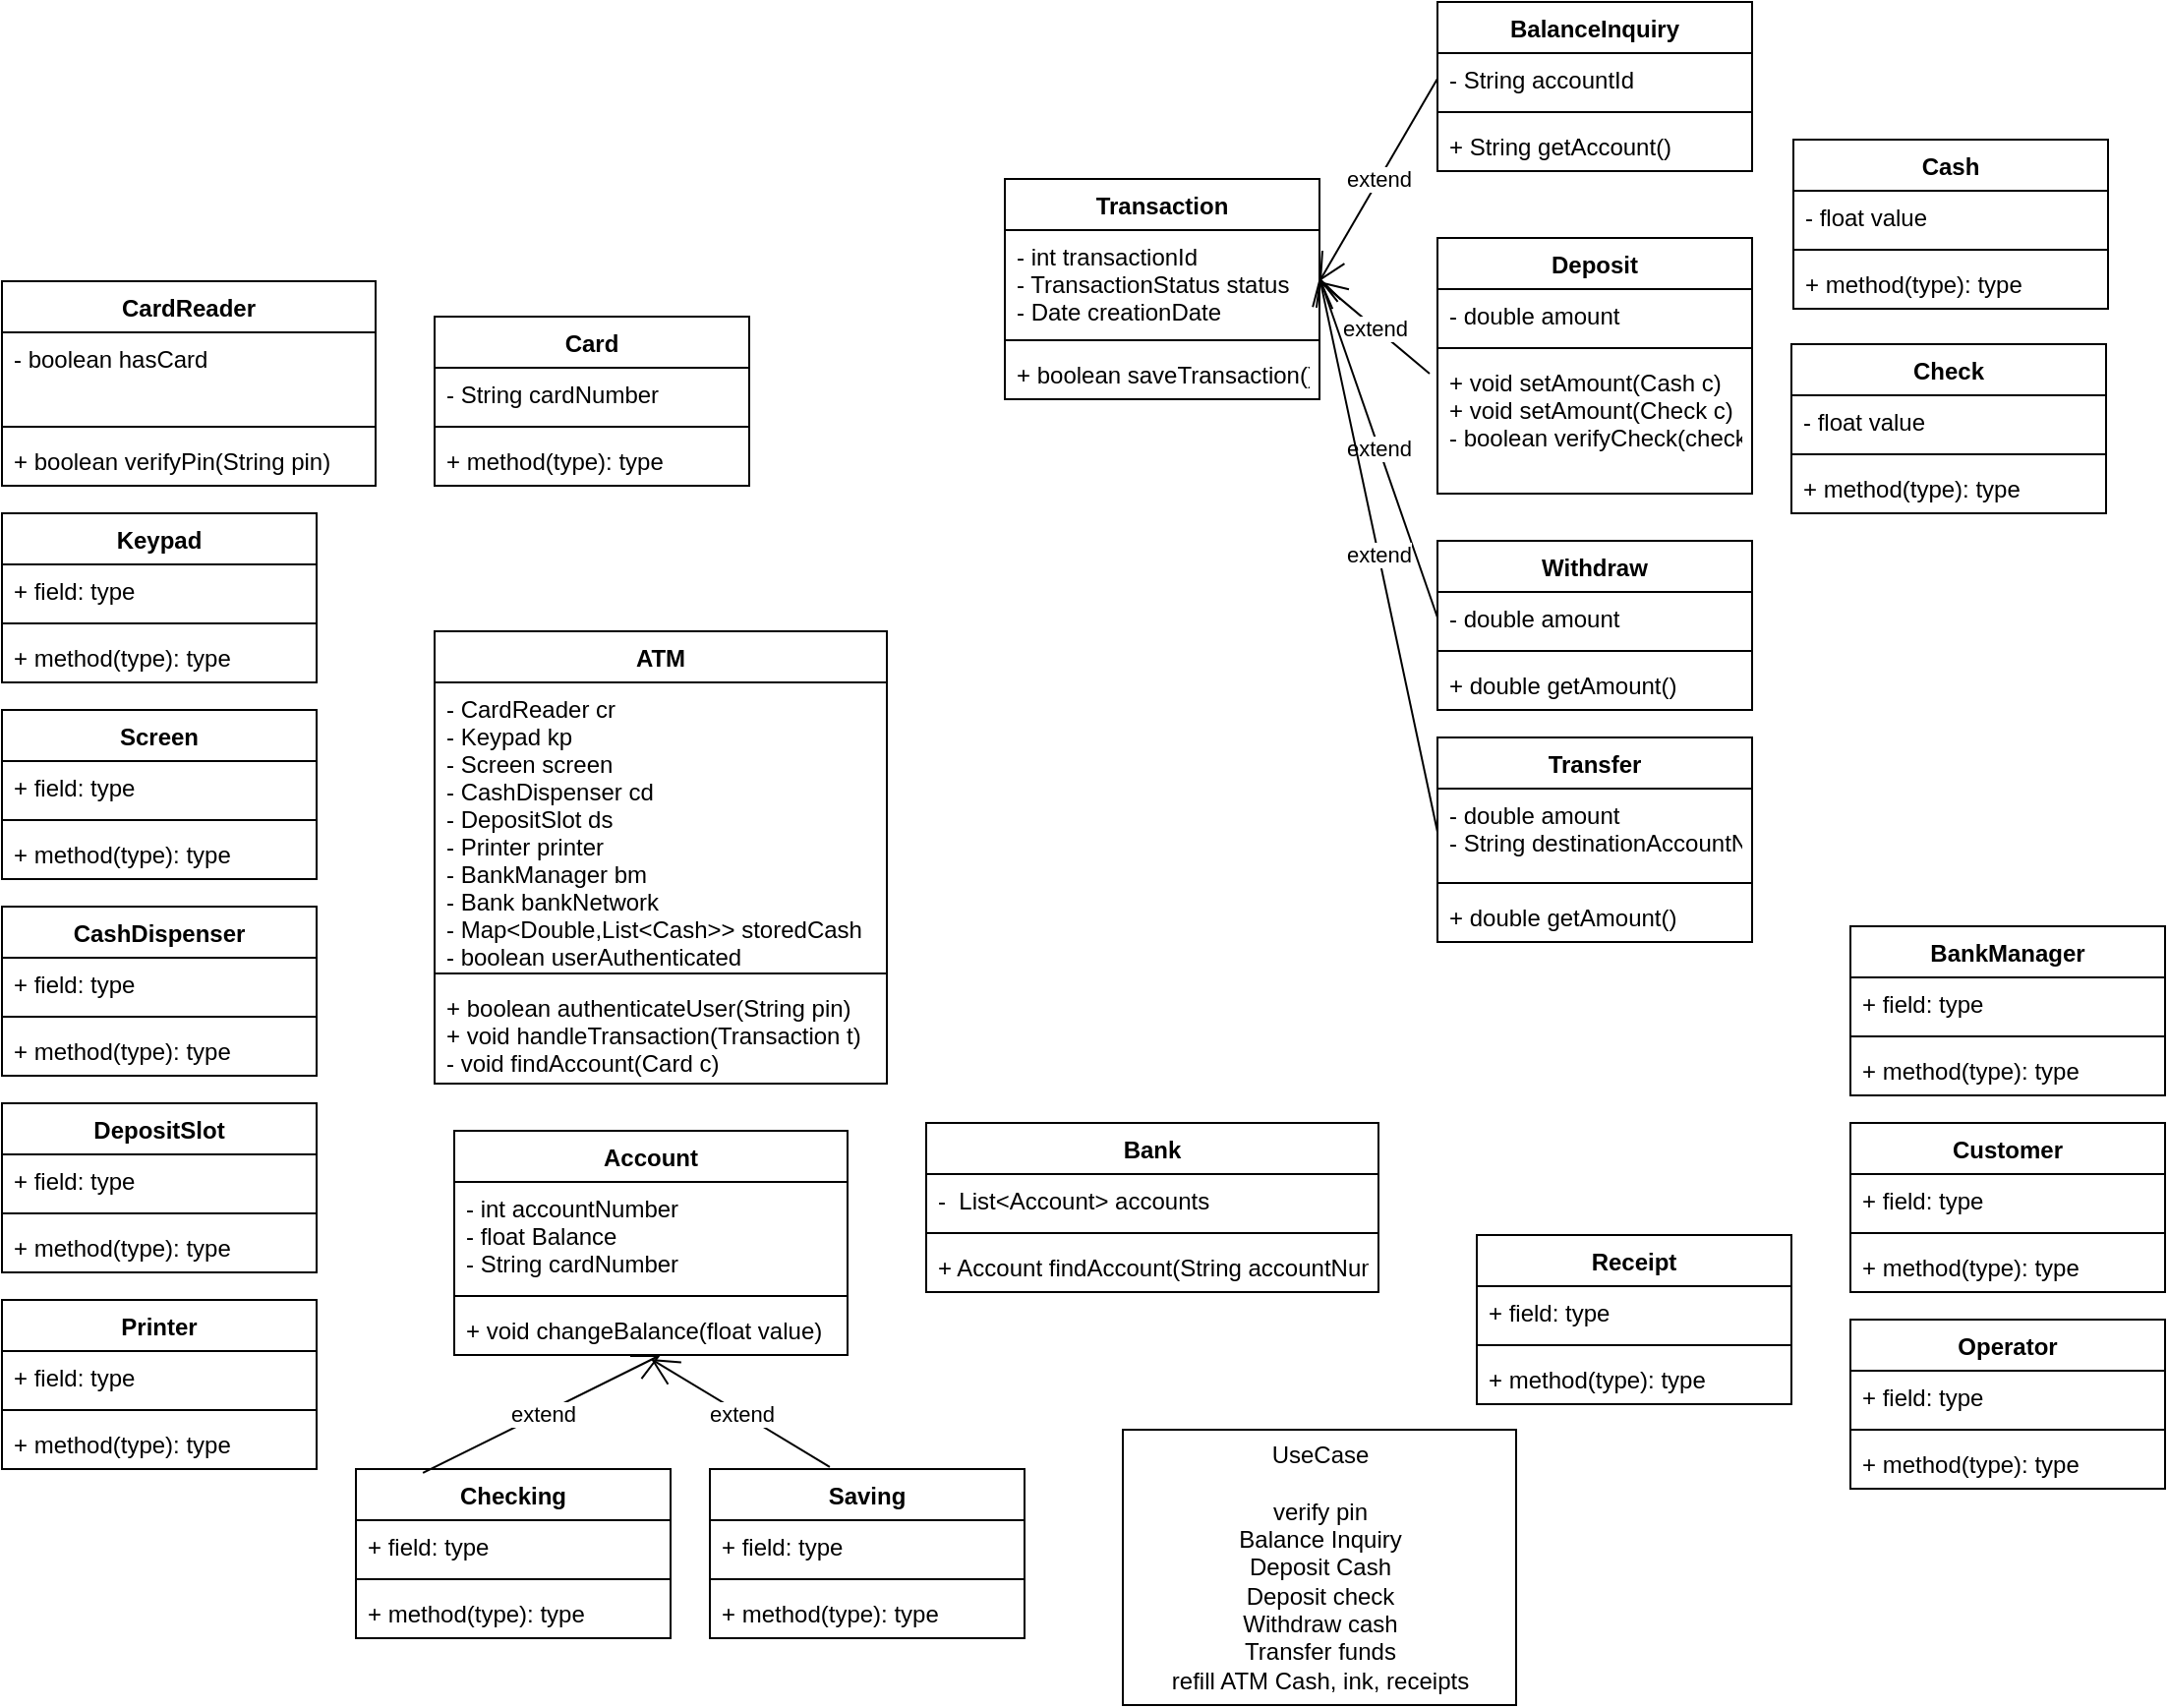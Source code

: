 <mxfile version="14.7.8" type="github">
  <diagram id="C5RBs43oDa-KdzZeNtuy" name="Page-1">
    <mxGraphModel dx="1303" dy="1120" grid="1" gridSize="10" guides="1" tooltips="1" connect="1" arrows="1" fold="1" page="1" pageScale="1" pageWidth="827" pageHeight="1169" math="0" shadow="0">
      <root>
        <mxCell id="WIyWlLk6GJQsqaUBKTNV-0" />
        <mxCell id="WIyWlLk6GJQsqaUBKTNV-1" parent="WIyWlLk6GJQsqaUBKTNV-0" />
        <mxCell id="3rIbACJ9UXFU00rvkkpQ-0" value="ATM" style="swimlane;fontStyle=1;align=center;verticalAlign=top;childLayout=stackLayout;horizontal=1;startSize=26;horizontalStack=0;resizeParent=1;resizeParentMax=0;resizeLast=0;collapsible=1;marginBottom=0;" vertex="1" parent="WIyWlLk6GJQsqaUBKTNV-1">
          <mxGeometry x="390" y="390" width="230" height="230" as="geometry" />
        </mxCell>
        <mxCell id="3rIbACJ9UXFU00rvkkpQ-1" value="- CardReader cr&#xa;- Keypad kp&#xa;- Screen screen&#xa;- CashDispenser cd&#xa;- DepositSlot ds&#xa;- Printer printer&#xa;- BankManager bm&#xa;- Bank bankNetwork&#xa;- Map&lt;Double,List&lt;Cash&gt;&gt; storedCash&#xa;- boolean userAuthenticated&#xa;- Account currAccount" style="text;strokeColor=none;fillColor=none;align=left;verticalAlign=top;spacingLeft=4;spacingRight=4;overflow=hidden;rotatable=0;points=[[0,0.5],[1,0.5]];portConstraint=eastwest;" vertex="1" parent="3rIbACJ9UXFU00rvkkpQ-0">
          <mxGeometry y="26" width="230" height="144" as="geometry" />
        </mxCell>
        <mxCell id="3rIbACJ9UXFU00rvkkpQ-2" value="" style="line;strokeWidth=1;fillColor=none;align=left;verticalAlign=middle;spacingTop=-1;spacingLeft=3;spacingRight=3;rotatable=0;labelPosition=right;points=[];portConstraint=eastwest;" vertex="1" parent="3rIbACJ9UXFU00rvkkpQ-0">
          <mxGeometry y="170" width="230" height="8" as="geometry" />
        </mxCell>
        <mxCell id="3rIbACJ9UXFU00rvkkpQ-3" value="+ boolean authenticateUser(String pin)&#xa;+ void handleTransaction(Transaction t)&#xa;- void findAccount(Card c)" style="text;strokeColor=none;fillColor=none;align=left;verticalAlign=top;spacingLeft=4;spacingRight=4;overflow=hidden;rotatable=0;points=[[0,0.5],[1,0.5]];portConstraint=eastwest;" vertex="1" parent="3rIbACJ9UXFU00rvkkpQ-0">
          <mxGeometry y="178" width="230" height="52" as="geometry" />
        </mxCell>
        <mxCell id="3rIbACJ9UXFU00rvkkpQ-5" value="CardReader" style="swimlane;fontStyle=1;align=center;verticalAlign=top;childLayout=stackLayout;horizontal=1;startSize=26;horizontalStack=0;resizeParent=1;resizeParentMax=0;resizeLast=0;collapsible=1;marginBottom=0;" vertex="1" parent="WIyWlLk6GJQsqaUBKTNV-1">
          <mxGeometry x="170" y="212" width="190" height="104" as="geometry" />
        </mxCell>
        <mxCell id="3rIbACJ9UXFU00rvkkpQ-6" value="- boolean hasCard" style="text;strokeColor=none;fillColor=none;align=left;verticalAlign=top;spacingLeft=4;spacingRight=4;overflow=hidden;rotatable=0;points=[[0,0.5],[1,0.5]];portConstraint=eastwest;" vertex="1" parent="3rIbACJ9UXFU00rvkkpQ-5">
          <mxGeometry y="26" width="190" height="44" as="geometry" />
        </mxCell>
        <mxCell id="3rIbACJ9UXFU00rvkkpQ-7" value="" style="line;strokeWidth=1;fillColor=none;align=left;verticalAlign=middle;spacingTop=-1;spacingLeft=3;spacingRight=3;rotatable=0;labelPosition=right;points=[];portConstraint=eastwest;" vertex="1" parent="3rIbACJ9UXFU00rvkkpQ-5">
          <mxGeometry y="70" width="190" height="8" as="geometry" />
        </mxCell>
        <mxCell id="3rIbACJ9UXFU00rvkkpQ-8" value="+ boolean verifyPin(String pin)" style="text;strokeColor=none;fillColor=none;align=left;verticalAlign=top;spacingLeft=4;spacingRight=4;overflow=hidden;rotatable=0;points=[[0,0.5],[1,0.5]];portConstraint=eastwest;" vertex="1" parent="3rIbACJ9UXFU00rvkkpQ-5">
          <mxGeometry y="78" width="190" height="26" as="geometry" />
        </mxCell>
        <mxCell id="3rIbACJ9UXFU00rvkkpQ-9" value="Keypad" style="swimlane;fontStyle=1;align=center;verticalAlign=top;childLayout=stackLayout;horizontal=1;startSize=26;horizontalStack=0;resizeParent=1;resizeParentMax=0;resizeLast=0;collapsible=1;marginBottom=0;" vertex="1" parent="WIyWlLk6GJQsqaUBKTNV-1">
          <mxGeometry x="170" y="330" width="160" height="86" as="geometry" />
        </mxCell>
        <mxCell id="3rIbACJ9UXFU00rvkkpQ-10" value="+ field: type" style="text;strokeColor=none;fillColor=none;align=left;verticalAlign=top;spacingLeft=4;spacingRight=4;overflow=hidden;rotatable=0;points=[[0,0.5],[1,0.5]];portConstraint=eastwest;" vertex="1" parent="3rIbACJ9UXFU00rvkkpQ-9">
          <mxGeometry y="26" width="160" height="26" as="geometry" />
        </mxCell>
        <mxCell id="3rIbACJ9UXFU00rvkkpQ-11" value="" style="line;strokeWidth=1;fillColor=none;align=left;verticalAlign=middle;spacingTop=-1;spacingLeft=3;spacingRight=3;rotatable=0;labelPosition=right;points=[];portConstraint=eastwest;" vertex="1" parent="3rIbACJ9UXFU00rvkkpQ-9">
          <mxGeometry y="52" width="160" height="8" as="geometry" />
        </mxCell>
        <mxCell id="3rIbACJ9UXFU00rvkkpQ-12" value="+ method(type): type" style="text;strokeColor=none;fillColor=none;align=left;verticalAlign=top;spacingLeft=4;spacingRight=4;overflow=hidden;rotatable=0;points=[[0,0.5],[1,0.5]];portConstraint=eastwest;" vertex="1" parent="3rIbACJ9UXFU00rvkkpQ-9">
          <mxGeometry y="60" width="160" height="26" as="geometry" />
        </mxCell>
        <mxCell id="3rIbACJ9UXFU00rvkkpQ-13" value="Screen" style="swimlane;fontStyle=1;align=center;verticalAlign=top;childLayout=stackLayout;horizontal=1;startSize=26;horizontalStack=0;resizeParent=1;resizeParentMax=0;resizeLast=0;collapsible=1;marginBottom=0;" vertex="1" parent="WIyWlLk6GJQsqaUBKTNV-1">
          <mxGeometry x="170" y="430" width="160" height="86" as="geometry" />
        </mxCell>
        <mxCell id="3rIbACJ9UXFU00rvkkpQ-14" value="+ field: type" style="text;strokeColor=none;fillColor=none;align=left;verticalAlign=top;spacingLeft=4;spacingRight=4;overflow=hidden;rotatable=0;points=[[0,0.5],[1,0.5]];portConstraint=eastwest;" vertex="1" parent="3rIbACJ9UXFU00rvkkpQ-13">
          <mxGeometry y="26" width="160" height="26" as="geometry" />
        </mxCell>
        <mxCell id="3rIbACJ9UXFU00rvkkpQ-15" value="" style="line;strokeWidth=1;fillColor=none;align=left;verticalAlign=middle;spacingTop=-1;spacingLeft=3;spacingRight=3;rotatable=0;labelPosition=right;points=[];portConstraint=eastwest;" vertex="1" parent="3rIbACJ9UXFU00rvkkpQ-13">
          <mxGeometry y="52" width="160" height="8" as="geometry" />
        </mxCell>
        <mxCell id="3rIbACJ9UXFU00rvkkpQ-16" value="+ method(type): type" style="text;strokeColor=none;fillColor=none;align=left;verticalAlign=top;spacingLeft=4;spacingRight=4;overflow=hidden;rotatable=0;points=[[0,0.5],[1,0.5]];portConstraint=eastwest;" vertex="1" parent="3rIbACJ9UXFU00rvkkpQ-13">
          <mxGeometry y="60" width="160" height="26" as="geometry" />
        </mxCell>
        <mxCell id="3rIbACJ9UXFU00rvkkpQ-17" value="CashDispenser" style="swimlane;fontStyle=1;align=center;verticalAlign=top;childLayout=stackLayout;horizontal=1;startSize=26;horizontalStack=0;resizeParent=1;resizeParentMax=0;resizeLast=0;collapsible=1;marginBottom=0;" vertex="1" parent="WIyWlLk6GJQsqaUBKTNV-1">
          <mxGeometry x="170" y="530" width="160" height="86" as="geometry" />
        </mxCell>
        <mxCell id="3rIbACJ9UXFU00rvkkpQ-18" value="+ field: type" style="text;strokeColor=none;fillColor=none;align=left;verticalAlign=top;spacingLeft=4;spacingRight=4;overflow=hidden;rotatable=0;points=[[0,0.5],[1,0.5]];portConstraint=eastwest;" vertex="1" parent="3rIbACJ9UXFU00rvkkpQ-17">
          <mxGeometry y="26" width="160" height="26" as="geometry" />
        </mxCell>
        <mxCell id="3rIbACJ9UXFU00rvkkpQ-19" value="" style="line;strokeWidth=1;fillColor=none;align=left;verticalAlign=middle;spacingTop=-1;spacingLeft=3;spacingRight=3;rotatable=0;labelPosition=right;points=[];portConstraint=eastwest;" vertex="1" parent="3rIbACJ9UXFU00rvkkpQ-17">
          <mxGeometry y="52" width="160" height="8" as="geometry" />
        </mxCell>
        <mxCell id="3rIbACJ9UXFU00rvkkpQ-20" value="+ method(type): type" style="text;strokeColor=none;fillColor=none;align=left;verticalAlign=top;spacingLeft=4;spacingRight=4;overflow=hidden;rotatable=0;points=[[0,0.5],[1,0.5]];portConstraint=eastwest;" vertex="1" parent="3rIbACJ9UXFU00rvkkpQ-17">
          <mxGeometry y="60" width="160" height="26" as="geometry" />
        </mxCell>
        <mxCell id="3rIbACJ9UXFU00rvkkpQ-21" value="DepositSlot" style="swimlane;fontStyle=1;align=center;verticalAlign=top;childLayout=stackLayout;horizontal=1;startSize=26;horizontalStack=0;resizeParent=1;resizeParentMax=0;resizeLast=0;collapsible=1;marginBottom=0;" vertex="1" parent="WIyWlLk6GJQsqaUBKTNV-1">
          <mxGeometry x="170" y="630" width="160" height="86" as="geometry" />
        </mxCell>
        <mxCell id="3rIbACJ9UXFU00rvkkpQ-22" value="+ field: type" style="text;strokeColor=none;fillColor=none;align=left;verticalAlign=top;spacingLeft=4;spacingRight=4;overflow=hidden;rotatable=0;points=[[0,0.5],[1,0.5]];portConstraint=eastwest;" vertex="1" parent="3rIbACJ9UXFU00rvkkpQ-21">
          <mxGeometry y="26" width="160" height="26" as="geometry" />
        </mxCell>
        <mxCell id="3rIbACJ9UXFU00rvkkpQ-23" value="" style="line;strokeWidth=1;fillColor=none;align=left;verticalAlign=middle;spacingTop=-1;spacingLeft=3;spacingRight=3;rotatable=0;labelPosition=right;points=[];portConstraint=eastwest;" vertex="1" parent="3rIbACJ9UXFU00rvkkpQ-21">
          <mxGeometry y="52" width="160" height="8" as="geometry" />
        </mxCell>
        <mxCell id="3rIbACJ9UXFU00rvkkpQ-24" value="+ method(type): type" style="text;strokeColor=none;fillColor=none;align=left;verticalAlign=top;spacingLeft=4;spacingRight=4;overflow=hidden;rotatable=0;points=[[0,0.5],[1,0.5]];portConstraint=eastwest;" vertex="1" parent="3rIbACJ9UXFU00rvkkpQ-21">
          <mxGeometry y="60" width="160" height="26" as="geometry" />
        </mxCell>
        <mxCell id="3rIbACJ9UXFU00rvkkpQ-25" value="Printer" style="swimlane;fontStyle=1;align=center;verticalAlign=top;childLayout=stackLayout;horizontal=1;startSize=26;horizontalStack=0;resizeParent=1;resizeParentMax=0;resizeLast=0;collapsible=1;marginBottom=0;" vertex="1" parent="WIyWlLk6GJQsqaUBKTNV-1">
          <mxGeometry x="170" y="730" width="160" height="86" as="geometry" />
        </mxCell>
        <mxCell id="3rIbACJ9UXFU00rvkkpQ-26" value="+ field: type" style="text;strokeColor=none;fillColor=none;align=left;verticalAlign=top;spacingLeft=4;spacingRight=4;overflow=hidden;rotatable=0;points=[[0,0.5],[1,0.5]];portConstraint=eastwest;" vertex="1" parent="3rIbACJ9UXFU00rvkkpQ-25">
          <mxGeometry y="26" width="160" height="26" as="geometry" />
        </mxCell>
        <mxCell id="3rIbACJ9UXFU00rvkkpQ-27" value="" style="line;strokeWidth=1;fillColor=none;align=left;verticalAlign=middle;spacingTop=-1;spacingLeft=3;spacingRight=3;rotatable=0;labelPosition=right;points=[];portConstraint=eastwest;" vertex="1" parent="3rIbACJ9UXFU00rvkkpQ-25">
          <mxGeometry y="52" width="160" height="8" as="geometry" />
        </mxCell>
        <mxCell id="3rIbACJ9UXFU00rvkkpQ-28" value="+ method(type): type" style="text;strokeColor=none;fillColor=none;align=left;verticalAlign=top;spacingLeft=4;spacingRight=4;overflow=hidden;rotatable=0;points=[[0,0.5],[1,0.5]];portConstraint=eastwest;" vertex="1" parent="3rIbACJ9UXFU00rvkkpQ-25">
          <mxGeometry y="60" width="160" height="26" as="geometry" />
        </mxCell>
        <mxCell id="3rIbACJ9UXFU00rvkkpQ-33" value="Account" style="swimlane;fontStyle=1;align=center;verticalAlign=top;childLayout=stackLayout;horizontal=1;startSize=26;horizontalStack=0;resizeParent=1;resizeParentMax=0;resizeLast=0;collapsible=1;marginBottom=0;" vertex="1" parent="WIyWlLk6GJQsqaUBKTNV-1">
          <mxGeometry x="400" y="644" width="200" height="114" as="geometry" />
        </mxCell>
        <mxCell id="3rIbACJ9UXFU00rvkkpQ-34" value="- int accountNumber&#xa;- float Balance&#xa;- String cardNumber" style="text;strokeColor=none;fillColor=none;align=left;verticalAlign=top;spacingLeft=4;spacingRight=4;overflow=hidden;rotatable=0;points=[[0,0.5],[1,0.5]];portConstraint=eastwest;" vertex="1" parent="3rIbACJ9UXFU00rvkkpQ-33">
          <mxGeometry y="26" width="200" height="54" as="geometry" />
        </mxCell>
        <mxCell id="3rIbACJ9UXFU00rvkkpQ-35" value="" style="line;strokeWidth=1;fillColor=none;align=left;verticalAlign=middle;spacingTop=-1;spacingLeft=3;spacingRight=3;rotatable=0;labelPosition=right;points=[];portConstraint=eastwest;" vertex="1" parent="3rIbACJ9UXFU00rvkkpQ-33">
          <mxGeometry y="80" width="200" height="8" as="geometry" />
        </mxCell>
        <mxCell id="3rIbACJ9UXFU00rvkkpQ-36" value="+ void changeBalance(float value)" style="text;strokeColor=none;fillColor=none;align=left;verticalAlign=top;spacingLeft=4;spacingRight=4;overflow=hidden;rotatable=0;points=[[0,0.5],[1,0.5]];portConstraint=eastwest;" vertex="1" parent="3rIbACJ9UXFU00rvkkpQ-33">
          <mxGeometry y="88" width="200" height="26" as="geometry" />
        </mxCell>
        <mxCell id="3rIbACJ9UXFU00rvkkpQ-37" value="Checking" style="swimlane;fontStyle=1;align=center;verticalAlign=top;childLayout=stackLayout;horizontal=1;startSize=26;horizontalStack=0;resizeParent=1;resizeParentMax=0;resizeLast=0;collapsible=1;marginBottom=0;" vertex="1" parent="WIyWlLk6GJQsqaUBKTNV-1">
          <mxGeometry x="350" y="816" width="160" height="86" as="geometry" />
        </mxCell>
        <mxCell id="3rIbACJ9UXFU00rvkkpQ-38" value="+ field: type" style="text;strokeColor=none;fillColor=none;align=left;verticalAlign=top;spacingLeft=4;spacingRight=4;overflow=hidden;rotatable=0;points=[[0,0.5],[1,0.5]];portConstraint=eastwest;" vertex="1" parent="3rIbACJ9UXFU00rvkkpQ-37">
          <mxGeometry y="26" width="160" height="26" as="geometry" />
        </mxCell>
        <mxCell id="3rIbACJ9UXFU00rvkkpQ-39" value="" style="line;strokeWidth=1;fillColor=none;align=left;verticalAlign=middle;spacingTop=-1;spacingLeft=3;spacingRight=3;rotatable=0;labelPosition=right;points=[];portConstraint=eastwest;" vertex="1" parent="3rIbACJ9UXFU00rvkkpQ-37">
          <mxGeometry y="52" width="160" height="8" as="geometry" />
        </mxCell>
        <mxCell id="3rIbACJ9UXFU00rvkkpQ-40" value="+ method(type): type" style="text;strokeColor=none;fillColor=none;align=left;verticalAlign=top;spacingLeft=4;spacingRight=4;overflow=hidden;rotatable=0;points=[[0,0.5],[1,0.5]];portConstraint=eastwest;" vertex="1" parent="3rIbACJ9UXFU00rvkkpQ-37">
          <mxGeometry y="60" width="160" height="26" as="geometry" />
        </mxCell>
        <mxCell id="3rIbACJ9UXFU00rvkkpQ-41" value="Saving" style="swimlane;fontStyle=1;align=center;verticalAlign=top;childLayout=stackLayout;horizontal=1;startSize=26;horizontalStack=0;resizeParent=1;resizeParentMax=0;resizeLast=0;collapsible=1;marginBottom=0;" vertex="1" parent="WIyWlLk6GJQsqaUBKTNV-1">
          <mxGeometry x="530" y="816" width="160" height="86" as="geometry" />
        </mxCell>
        <mxCell id="3rIbACJ9UXFU00rvkkpQ-42" value="+ field: type" style="text;strokeColor=none;fillColor=none;align=left;verticalAlign=top;spacingLeft=4;spacingRight=4;overflow=hidden;rotatable=0;points=[[0,0.5],[1,0.5]];portConstraint=eastwest;" vertex="1" parent="3rIbACJ9UXFU00rvkkpQ-41">
          <mxGeometry y="26" width="160" height="26" as="geometry" />
        </mxCell>
        <mxCell id="3rIbACJ9UXFU00rvkkpQ-43" value="" style="line;strokeWidth=1;fillColor=none;align=left;verticalAlign=middle;spacingTop=-1;spacingLeft=3;spacingRight=3;rotatable=0;labelPosition=right;points=[];portConstraint=eastwest;" vertex="1" parent="3rIbACJ9UXFU00rvkkpQ-41">
          <mxGeometry y="52" width="160" height="8" as="geometry" />
        </mxCell>
        <mxCell id="3rIbACJ9UXFU00rvkkpQ-44" value="+ method(type): type" style="text;strokeColor=none;fillColor=none;align=left;verticalAlign=top;spacingLeft=4;spacingRight=4;overflow=hidden;rotatable=0;points=[[0,0.5],[1,0.5]];portConstraint=eastwest;" vertex="1" parent="3rIbACJ9UXFU00rvkkpQ-41">
          <mxGeometry y="60" width="160" height="26" as="geometry" />
        </mxCell>
        <mxCell id="3rIbACJ9UXFU00rvkkpQ-45" value="UseCase&lt;br&gt;&lt;br&gt;verify pin&lt;br&gt;Balance Inquiry&lt;br&gt;Deposit Cash&lt;br&gt;Deposit check&lt;br&gt;Withdraw cash&lt;br&gt;Transfer funds&lt;br&gt;refill ATM Cash, ink, receipts" style="html=1;" vertex="1" parent="WIyWlLk6GJQsqaUBKTNV-1">
          <mxGeometry x="740" y="796" width="200" height="140" as="geometry" />
        </mxCell>
        <mxCell id="3rIbACJ9UXFU00rvkkpQ-46" value="Card" style="swimlane;fontStyle=1;align=center;verticalAlign=top;childLayout=stackLayout;horizontal=1;startSize=26;horizontalStack=0;resizeParent=1;resizeParentMax=0;resizeLast=0;collapsible=1;marginBottom=0;" vertex="1" parent="WIyWlLk6GJQsqaUBKTNV-1">
          <mxGeometry x="390" y="230" width="160" height="86" as="geometry" />
        </mxCell>
        <mxCell id="3rIbACJ9UXFU00rvkkpQ-47" value="- String cardNumber" style="text;strokeColor=none;fillColor=none;align=left;verticalAlign=top;spacingLeft=4;spacingRight=4;overflow=hidden;rotatable=0;points=[[0,0.5],[1,0.5]];portConstraint=eastwest;" vertex="1" parent="3rIbACJ9UXFU00rvkkpQ-46">
          <mxGeometry y="26" width="160" height="26" as="geometry" />
        </mxCell>
        <mxCell id="3rIbACJ9UXFU00rvkkpQ-48" value="" style="line;strokeWidth=1;fillColor=none;align=left;verticalAlign=middle;spacingTop=-1;spacingLeft=3;spacingRight=3;rotatable=0;labelPosition=right;points=[];portConstraint=eastwest;" vertex="1" parent="3rIbACJ9UXFU00rvkkpQ-46">
          <mxGeometry y="52" width="160" height="8" as="geometry" />
        </mxCell>
        <mxCell id="3rIbACJ9UXFU00rvkkpQ-49" value="+ method(type): type" style="text;strokeColor=none;fillColor=none;align=left;verticalAlign=top;spacingLeft=4;spacingRight=4;overflow=hidden;rotatable=0;points=[[0,0.5],[1,0.5]];portConstraint=eastwest;" vertex="1" parent="3rIbACJ9UXFU00rvkkpQ-46">
          <mxGeometry y="60" width="160" height="26" as="geometry" />
        </mxCell>
        <mxCell id="3rIbACJ9UXFU00rvkkpQ-50" value="BankManager" style="swimlane;fontStyle=1;align=center;verticalAlign=top;childLayout=stackLayout;horizontal=1;startSize=26;horizontalStack=0;resizeParent=1;resizeParentMax=0;resizeLast=0;collapsible=1;marginBottom=0;" vertex="1" parent="WIyWlLk6GJQsqaUBKTNV-1">
          <mxGeometry x="1110" y="540" width="160" height="86" as="geometry" />
        </mxCell>
        <mxCell id="3rIbACJ9UXFU00rvkkpQ-51" value="+ field: type" style="text;strokeColor=none;fillColor=none;align=left;verticalAlign=top;spacingLeft=4;spacingRight=4;overflow=hidden;rotatable=0;points=[[0,0.5],[1,0.5]];portConstraint=eastwest;" vertex="1" parent="3rIbACJ9UXFU00rvkkpQ-50">
          <mxGeometry y="26" width="160" height="26" as="geometry" />
        </mxCell>
        <mxCell id="3rIbACJ9UXFU00rvkkpQ-52" value="" style="line;strokeWidth=1;fillColor=none;align=left;verticalAlign=middle;spacingTop=-1;spacingLeft=3;spacingRight=3;rotatable=0;labelPosition=right;points=[];portConstraint=eastwest;" vertex="1" parent="3rIbACJ9UXFU00rvkkpQ-50">
          <mxGeometry y="52" width="160" height="8" as="geometry" />
        </mxCell>
        <mxCell id="3rIbACJ9UXFU00rvkkpQ-53" value="+ method(type): type" style="text;strokeColor=none;fillColor=none;align=left;verticalAlign=top;spacingLeft=4;spacingRight=4;overflow=hidden;rotatable=0;points=[[0,0.5],[1,0.5]];portConstraint=eastwest;" vertex="1" parent="3rIbACJ9UXFU00rvkkpQ-50">
          <mxGeometry y="60" width="160" height="26" as="geometry" />
        </mxCell>
        <mxCell id="3rIbACJ9UXFU00rvkkpQ-54" value="Customer" style="swimlane;fontStyle=1;align=center;verticalAlign=top;childLayout=stackLayout;horizontal=1;startSize=26;horizontalStack=0;resizeParent=1;resizeParentMax=0;resizeLast=0;collapsible=1;marginBottom=0;" vertex="1" parent="WIyWlLk6GJQsqaUBKTNV-1">
          <mxGeometry x="1110" y="640" width="160" height="86" as="geometry" />
        </mxCell>
        <mxCell id="3rIbACJ9UXFU00rvkkpQ-55" value="+ field: type" style="text;strokeColor=none;fillColor=none;align=left;verticalAlign=top;spacingLeft=4;spacingRight=4;overflow=hidden;rotatable=0;points=[[0,0.5],[1,0.5]];portConstraint=eastwest;" vertex="1" parent="3rIbACJ9UXFU00rvkkpQ-54">
          <mxGeometry y="26" width="160" height="26" as="geometry" />
        </mxCell>
        <mxCell id="3rIbACJ9UXFU00rvkkpQ-56" value="" style="line;strokeWidth=1;fillColor=none;align=left;verticalAlign=middle;spacingTop=-1;spacingLeft=3;spacingRight=3;rotatable=0;labelPosition=right;points=[];portConstraint=eastwest;" vertex="1" parent="3rIbACJ9UXFU00rvkkpQ-54">
          <mxGeometry y="52" width="160" height="8" as="geometry" />
        </mxCell>
        <mxCell id="3rIbACJ9UXFU00rvkkpQ-57" value="+ method(type): type" style="text;strokeColor=none;fillColor=none;align=left;verticalAlign=top;spacingLeft=4;spacingRight=4;overflow=hidden;rotatable=0;points=[[0,0.5],[1,0.5]];portConstraint=eastwest;" vertex="1" parent="3rIbACJ9UXFU00rvkkpQ-54">
          <mxGeometry y="60" width="160" height="26" as="geometry" />
        </mxCell>
        <mxCell id="3rIbACJ9UXFU00rvkkpQ-58" value="Operator" style="swimlane;fontStyle=1;align=center;verticalAlign=top;childLayout=stackLayout;horizontal=1;startSize=26;horizontalStack=0;resizeParent=1;resizeParentMax=0;resizeLast=0;collapsible=1;marginBottom=0;" vertex="1" parent="WIyWlLk6GJQsqaUBKTNV-1">
          <mxGeometry x="1110" y="740" width="160" height="86" as="geometry" />
        </mxCell>
        <mxCell id="3rIbACJ9UXFU00rvkkpQ-59" value="+ field: type" style="text;strokeColor=none;fillColor=none;align=left;verticalAlign=top;spacingLeft=4;spacingRight=4;overflow=hidden;rotatable=0;points=[[0,0.5],[1,0.5]];portConstraint=eastwest;" vertex="1" parent="3rIbACJ9UXFU00rvkkpQ-58">
          <mxGeometry y="26" width="160" height="26" as="geometry" />
        </mxCell>
        <mxCell id="3rIbACJ9UXFU00rvkkpQ-60" value="" style="line;strokeWidth=1;fillColor=none;align=left;verticalAlign=middle;spacingTop=-1;spacingLeft=3;spacingRight=3;rotatable=0;labelPosition=right;points=[];portConstraint=eastwest;" vertex="1" parent="3rIbACJ9UXFU00rvkkpQ-58">
          <mxGeometry y="52" width="160" height="8" as="geometry" />
        </mxCell>
        <mxCell id="3rIbACJ9UXFU00rvkkpQ-61" value="+ method(type): type" style="text;strokeColor=none;fillColor=none;align=left;verticalAlign=top;spacingLeft=4;spacingRight=4;overflow=hidden;rotatable=0;points=[[0,0.5],[1,0.5]];portConstraint=eastwest;" vertex="1" parent="3rIbACJ9UXFU00rvkkpQ-58">
          <mxGeometry y="60" width="160" height="26" as="geometry" />
        </mxCell>
        <mxCell id="3rIbACJ9UXFU00rvkkpQ-62" value="Receipt" style="swimlane;fontStyle=1;align=center;verticalAlign=top;childLayout=stackLayout;horizontal=1;startSize=26;horizontalStack=0;resizeParent=1;resizeParentMax=0;resizeLast=0;collapsible=1;marginBottom=0;" vertex="1" parent="WIyWlLk6GJQsqaUBKTNV-1">
          <mxGeometry x="920" y="697" width="160" height="86" as="geometry" />
        </mxCell>
        <mxCell id="3rIbACJ9UXFU00rvkkpQ-63" value="+ field: type" style="text;strokeColor=none;fillColor=none;align=left;verticalAlign=top;spacingLeft=4;spacingRight=4;overflow=hidden;rotatable=0;points=[[0,0.5],[1,0.5]];portConstraint=eastwest;" vertex="1" parent="3rIbACJ9UXFU00rvkkpQ-62">
          <mxGeometry y="26" width="160" height="26" as="geometry" />
        </mxCell>
        <mxCell id="3rIbACJ9UXFU00rvkkpQ-64" value="" style="line;strokeWidth=1;fillColor=none;align=left;verticalAlign=middle;spacingTop=-1;spacingLeft=3;spacingRight=3;rotatable=0;labelPosition=right;points=[];portConstraint=eastwest;" vertex="1" parent="3rIbACJ9UXFU00rvkkpQ-62">
          <mxGeometry y="52" width="160" height="8" as="geometry" />
        </mxCell>
        <mxCell id="3rIbACJ9UXFU00rvkkpQ-65" value="+ method(type): type" style="text;strokeColor=none;fillColor=none;align=left;verticalAlign=top;spacingLeft=4;spacingRight=4;overflow=hidden;rotatable=0;points=[[0,0.5],[1,0.5]];portConstraint=eastwest;" vertex="1" parent="3rIbACJ9UXFU00rvkkpQ-62">
          <mxGeometry y="60" width="160" height="26" as="geometry" />
        </mxCell>
        <mxCell id="3rIbACJ9UXFU00rvkkpQ-66" value="Cash" style="swimlane;fontStyle=1;align=center;verticalAlign=top;childLayout=stackLayout;horizontal=1;startSize=26;horizontalStack=0;resizeParent=1;resizeParentMax=0;resizeLast=0;collapsible=1;marginBottom=0;" vertex="1" parent="WIyWlLk6GJQsqaUBKTNV-1">
          <mxGeometry x="1081" y="140" width="160" height="86" as="geometry" />
        </mxCell>
        <mxCell id="3rIbACJ9UXFU00rvkkpQ-67" value="- float value" style="text;strokeColor=none;fillColor=none;align=left;verticalAlign=top;spacingLeft=4;spacingRight=4;overflow=hidden;rotatable=0;points=[[0,0.5],[1,0.5]];portConstraint=eastwest;" vertex="1" parent="3rIbACJ9UXFU00rvkkpQ-66">
          <mxGeometry y="26" width="160" height="26" as="geometry" />
        </mxCell>
        <mxCell id="3rIbACJ9UXFU00rvkkpQ-68" value="" style="line;strokeWidth=1;fillColor=none;align=left;verticalAlign=middle;spacingTop=-1;spacingLeft=3;spacingRight=3;rotatable=0;labelPosition=right;points=[];portConstraint=eastwest;" vertex="1" parent="3rIbACJ9UXFU00rvkkpQ-66">
          <mxGeometry y="52" width="160" height="8" as="geometry" />
        </mxCell>
        <mxCell id="3rIbACJ9UXFU00rvkkpQ-69" value="+ method(type): type" style="text;strokeColor=none;fillColor=none;align=left;verticalAlign=top;spacingLeft=4;spacingRight=4;overflow=hidden;rotatable=0;points=[[0,0.5],[1,0.5]];portConstraint=eastwest;" vertex="1" parent="3rIbACJ9UXFU00rvkkpQ-66">
          <mxGeometry y="60" width="160" height="26" as="geometry" />
        </mxCell>
        <mxCell id="3rIbACJ9UXFU00rvkkpQ-70" value="Check" style="swimlane;fontStyle=1;align=center;verticalAlign=top;childLayout=stackLayout;horizontal=1;startSize=26;horizontalStack=0;resizeParent=1;resizeParentMax=0;resizeLast=0;collapsible=1;marginBottom=0;" vertex="1" parent="WIyWlLk6GJQsqaUBKTNV-1">
          <mxGeometry x="1080" y="244" width="160" height="86" as="geometry" />
        </mxCell>
        <mxCell id="3rIbACJ9UXFU00rvkkpQ-71" value="- float value" style="text;strokeColor=none;fillColor=none;align=left;verticalAlign=top;spacingLeft=4;spacingRight=4;overflow=hidden;rotatable=0;points=[[0,0.5],[1,0.5]];portConstraint=eastwest;" vertex="1" parent="3rIbACJ9UXFU00rvkkpQ-70">
          <mxGeometry y="26" width="160" height="26" as="geometry" />
        </mxCell>
        <mxCell id="3rIbACJ9UXFU00rvkkpQ-72" value="" style="line;strokeWidth=1;fillColor=none;align=left;verticalAlign=middle;spacingTop=-1;spacingLeft=3;spacingRight=3;rotatable=0;labelPosition=right;points=[];portConstraint=eastwest;" vertex="1" parent="3rIbACJ9UXFU00rvkkpQ-70">
          <mxGeometry y="52" width="160" height="8" as="geometry" />
        </mxCell>
        <mxCell id="3rIbACJ9UXFU00rvkkpQ-73" value="+ method(type): type" style="text;strokeColor=none;fillColor=none;align=left;verticalAlign=top;spacingLeft=4;spacingRight=4;overflow=hidden;rotatable=0;points=[[0,0.5],[1,0.5]];portConstraint=eastwest;" vertex="1" parent="3rIbACJ9UXFU00rvkkpQ-70">
          <mxGeometry y="60" width="160" height="26" as="geometry" />
        </mxCell>
        <mxCell id="3rIbACJ9UXFU00rvkkpQ-74" value="Transaction" style="swimlane;fontStyle=1;align=center;verticalAlign=top;childLayout=stackLayout;horizontal=1;startSize=26;horizontalStack=0;resizeParent=1;resizeParentMax=0;resizeLast=0;collapsible=1;marginBottom=0;" vertex="1" parent="WIyWlLk6GJQsqaUBKTNV-1">
          <mxGeometry x="680" y="160" width="160" height="112" as="geometry" />
        </mxCell>
        <mxCell id="3rIbACJ9UXFU00rvkkpQ-75" value="- int transactionId&#xa;- TransactionStatus status&#xa;- Date creationDate" style="text;strokeColor=none;fillColor=none;align=left;verticalAlign=top;spacingLeft=4;spacingRight=4;overflow=hidden;rotatable=0;points=[[0,0.5],[1,0.5]];portConstraint=eastwest;" vertex="1" parent="3rIbACJ9UXFU00rvkkpQ-74">
          <mxGeometry y="26" width="160" height="52" as="geometry" />
        </mxCell>
        <mxCell id="3rIbACJ9UXFU00rvkkpQ-76" value="" style="line;strokeWidth=1;fillColor=none;align=left;verticalAlign=middle;spacingTop=-1;spacingLeft=3;spacingRight=3;rotatable=0;labelPosition=right;points=[];portConstraint=eastwest;" vertex="1" parent="3rIbACJ9UXFU00rvkkpQ-74">
          <mxGeometry y="78" width="160" height="8" as="geometry" />
        </mxCell>
        <mxCell id="3rIbACJ9UXFU00rvkkpQ-77" value="+ boolean saveTransaction()" style="text;strokeColor=none;fillColor=none;align=left;verticalAlign=top;spacingLeft=4;spacingRight=4;overflow=hidden;rotatable=0;points=[[0,0.5],[1,0.5]];portConstraint=eastwest;" vertex="1" parent="3rIbACJ9UXFU00rvkkpQ-74">
          <mxGeometry y="86" width="160" height="26" as="geometry" />
        </mxCell>
        <mxCell id="3rIbACJ9UXFU00rvkkpQ-78" value="BalanceInquiry" style="swimlane;fontStyle=1;align=center;verticalAlign=top;childLayout=stackLayout;horizontal=1;startSize=26;horizontalStack=0;resizeParent=1;resizeParentMax=0;resizeLast=0;collapsible=1;marginBottom=0;" vertex="1" parent="WIyWlLk6GJQsqaUBKTNV-1">
          <mxGeometry x="900" y="70" width="160" height="86" as="geometry" />
        </mxCell>
        <mxCell id="3rIbACJ9UXFU00rvkkpQ-79" value="- String accountId    " style="text;strokeColor=none;fillColor=none;align=left;verticalAlign=top;spacingLeft=4;spacingRight=4;overflow=hidden;rotatable=0;points=[[0,0.5],[1,0.5]];portConstraint=eastwest;" vertex="1" parent="3rIbACJ9UXFU00rvkkpQ-78">
          <mxGeometry y="26" width="160" height="26" as="geometry" />
        </mxCell>
        <mxCell id="3rIbACJ9UXFU00rvkkpQ-80" value="" style="line;strokeWidth=1;fillColor=none;align=left;verticalAlign=middle;spacingTop=-1;spacingLeft=3;spacingRight=3;rotatable=0;labelPosition=right;points=[];portConstraint=eastwest;" vertex="1" parent="3rIbACJ9UXFU00rvkkpQ-78">
          <mxGeometry y="52" width="160" height="8" as="geometry" />
        </mxCell>
        <mxCell id="3rIbACJ9UXFU00rvkkpQ-81" value="+ String getAccount()" style="text;strokeColor=none;fillColor=none;align=left;verticalAlign=top;spacingLeft=4;spacingRight=4;overflow=hidden;rotatable=0;points=[[0,0.5],[1,0.5]];portConstraint=eastwest;" vertex="1" parent="3rIbACJ9UXFU00rvkkpQ-78">
          <mxGeometry y="60" width="160" height="26" as="geometry" />
        </mxCell>
        <mxCell id="3rIbACJ9UXFU00rvkkpQ-82" value="Bank" style="swimlane;fontStyle=1;align=center;verticalAlign=top;childLayout=stackLayout;horizontal=1;startSize=26;horizontalStack=0;resizeParent=1;resizeParentMax=0;resizeLast=0;collapsible=1;marginBottom=0;" vertex="1" parent="WIyWlLk6GJQsqaUBKTNV-1">
          <mxGeometry x="640" y="640" width="230" height="86" as="geometry" />
        </mxCell>
        <mxCell id="3rIbACJ9UXFU00rvkkpQ-83" value="-  List&lt;Account&gt; accounts" style="text;strokeColor=none;fillColor=none;align=left;verticalAlign=top;spacingLeft=4;spacingRight=4;overflow=hidden;rotatable=0;points=[[0,0.5],[1,0.5]];portConstraint=eastwest;" vertex="1" parent="3rIbACJ9UXFU00rvkkpQ-82">
          <mxGeometry y="26" width="230" height="26" as="geometry" />
        </mxCell>
        <mxCell id="3rIbACJ9UXFU00rvkkpQ-84" value="" style="line;strokeWidth=1;fillColor=none;align=left;verticalAlign=middle;spacingTop=-1;spacingLeft=3;spacingRight=3;rotatable=0;labelPosition=right;points=[];portConstraint=eastwest;" vertex="1" parent="3rIbACJ9UXFU00rvkkpQ-82">
          <mxGeometry y="52" width="230" height="8" as="geometry" />
        </mxCell>
        <mxCell id="3rIbACJ9UXFU00rvkkpQ-85" value="+ Account findAccount(String accountNumber)" style="text;strokeColor=none;fillColor=none;align=left;verticalAlign=top;spacingLeft=4;spacingRight=4;overflow=hidden;rotatable=0;points=[[0,0.5],[1,0.5]];portConstraint=eastwest;" vertex="1" parent="3rIbACJ9UXFU00rvkkpQ-82">
          <mxGeometry y="60" width="230" height="26" as="geometry" />
        </mxCell>
        <mxCell id="3rIbACJ9UXFU00rvkkpQ-86" value="Deposit" style="swimlane;fontStyle=1;align=center;verticalAlign=top;childLayout=stackLayout;horizontal=1;startSize=26;horizontalStack=0;resizeParent=1;resizeParentMax=0;resizeLast=0;collapsible=1;marginBottom=0;" vertex="1" parent="WIyWlLk6GJQsqaUBKTNV-1">
          <mxGeometry x="900" y="190" width="160" height="130" as="geometry" />
        </mxCell>
        <mxCell id="3rIbACJ9UXFU00rvkkpQ-87" value="- double amount   " style="text;strokeColor=none;fillColor=none;align=left;verticalAlign=top;spacingLeft=4;spacingRight=4;overflow=hidden;rotatable=0;points=[[0,0.5],[1,0.5]];portConstraint=eastwest;" vertex="1" parent="3rIbACJ9UXFU00rvkkpQ-86">
          <mxGeometry y="26" width="160" height="26" as="geometry" />
        </mxCell>
        <mxCell id="3rIbACJ9UXFU00rvkkpQ-88" value="" style="line;strokeWidth=1;fillColor=none;align=left;verticalAlign=middle;spacingTop=-1;spacingLeft=3;spacingRight=3;rotatable=0;labelPosition=right;points=[];portConstraint=eastwest;" vertex="1" parent="3rIbACJ9UXFU00rvkkpQ-86">
          <mxGeometry y="52" width="160" height="8" as="geometry" />
        </mxCell>
        <mxCell id="3rIbACJ9UXFU00rvkkpQ-89" value="+ void setAmount(Cash c)&#xa;+ void setAmount(Check c)&#xa;- boolean verifyCheck(check c)" style="text;strokeColor=none;fillColor=none;align=left;verticalAlign=top;spacingLeft=4;spacingRight=4;overflow=hidden;rotatable=0;points=[[0,0.5],[1,0.5]];portConstraint=eastwest;" vertex="1" parent="3rIbACJ9UXFU00rvkkpQ-86">
          <mxGeometry y="60" width="160" height="70" as="geometry" />
        </mxCell>
        <mxCell id="3rIbACJ9UXFU00rvkkpQ-94" value="Withdraw" style="swimlane;fontStyle=1;align=center;verticalAlign=top;childLayout=stackLayout;horizontal=1;startSize=26;horizontalStack=0;resizeParent=1;resizeParentMax=0;resizeLast=0;collapsible=1;marginBottom=0;" vertex="1" parent="WIyWlLk6GJQsqaUBKTNV-1">
          <mxGeometry x="900" y="344" width="160" height="86" as="geometry" />
        </mxCell>
        <mxCell id="3rIbACJ9UXFU00rvkkpQ-95" value="- double amount    " style="text;strokeColor=none;fillColor=none;align=left;verticalAlign=top;spacingLeft=4;spacingRight=4;overflow=hidden;rotatable=0;points=[[0,0.5],[1,0.5]];portConstraint=eastwest;" vertex="1" parent="3rIbACJ9UXFU00rvkkpQ-94">
          <mxGeometry y="26" width="160" height="26" as="geometry" />
        </mxCell>
        <mxCell id="3rIbACJ9UXFU00rvkkpQ-96" value="" style="line;strokeWidth=1;fillColor=none;align=left;verticalAlign=middle;spacingTop=-1;spacingLeft=3;spacingRight=3;rotatable=0;labelPosition=right;points=[];portConstraint=eastwest;" vertex="1" parent="3rIbACJ9UXFU00rvkkpQ-94">
          <mxGeometry y="52" width="160" height="8" as="geometry" />
        </mxCell>
        <mxCell id="3rIbACJ9UXFU00rvkkpQ-97" value="+ double getAmount()" style="text;strokeColor=none;fillColor=none;align=left;verticalAlign=top;spacingLeft=4;spacingRight=4;overflow=hidden;rotatable=0;points=[[0,0.5],[1,0.5]];portConstraint=eastwest;" vertex="1" parent="3rIbACJ9UXFU00rvkkpQ-94">
          <mxGeometry y="60" width="160" height="26" as="geometry" />
        </mxCell>
        <mxCell id="3rIbACJ9UXFU00rvkkpQ-98" value="Transfer" style="swimlane;fontStyle=1;align=center;verticalAlign=top;childLayout=stackLayout;horizontal=1;startSize=26;horizontalStack=0;resizeParent=1;resizeParentMax=0;resizeLast=0;collapsible=1;marginBottom=0;" vertex="1" parent="WIyWlLk6GJQsqaUBKTNV-1">
          <mxGeometry x="900" y="444" width="160" height="104" as="geometry" />
        </mxCell>
        <mxCell id="3rIbACJ9UXFU00rvkkpQ-99" value="- double amount&#xa;- String destinationAccountNumber    " style="text;strokeColor=none;fillColor=none;align=left;verticalAlign=top;spacingLeft=4;spacingRight=4;overflow=hidden;rotatable=0;points=[[0,0.5],[1,0.5]];portConstraint=eastwest;" vertex="1" parent="3rIbACJ9UXFU00rvkkpQ-98">
          <mxGeometry y="26" width="160" height="44" as="geometry" />
        </mxCell>
        <mxCell id="3rIbACJ9UXFU00rvkkpQ-100" value="" style="line;strokeWidth=1;fillColor=none;align=left;verticalAlign=middle;spacingTop=-1;spacingLeft=3;spacingRight=3;rotatable=0;labelPosition=right;points=[];portConstraint=eastwest;" vertex="1" parent="3rIbACJ9UXFU00rvkkpQ-98">
          <mxGeometry y="70" width="160" height="8" as="geometry" />
        </mxCell>
        <mxCell id="3rIbACJ9UXFU00rvkkpQ-101" value="+ double getAmount()" style="text;strokeColor=none;fillColor=none;align=left;verticalAlign=top;spacingLeft=4;spacingRight=4;overflow=hidden;rotatable=0;points=[[0,0.5],[1,0.5]];portConstraint=eastwest;" vertex="1" parent="3rIbACJ9UXFU00rvkkpQ-98">
          <mxGeometry y="78" width="160" height="26" as="geometry" />
        </mxCell>
        <mxCell id="3rIbACJ9UXFU00rvkkpQ-103" value="extend" style="endArrow=open;endFill=1;endSize=12;html=1;entryX=1;entryY=0.5;entryDx=0;entryDy=0;exitX=0;exitY=0.5;exitDx=0;exitDy=0;" edge="1" parent="WIyWlLk6GJQsqaUBKTNV-1" source="3rIbACJ9UXFU00rvkkpQ-79" target="3rIbACJ9UXFU00rvkkpQ-75">
          <mxGeometry width="160" relative="1" as="geometry">
            <mxPoint x="970" y="350" as="sourcePoint" />
            <mxPoint x="1130" y="350" as="targetPoint" />
          </mxGeometry>
        </mxCell>
        <mxCell id="3rIbACJ9UXFU00rvkkpQ-104" value="extend" style="endArrow=open;endFill=1;endSize=12;html=1;entryX=1;entryY=0.5;entryDx=0;entryDy=0;exitX=-0.025;exitY=0.129;exitDx=0;exitDy=0;exitPerimeter=0;" edge="1" parent="WIyWlLk6GJQsqaUBKTNV-1" source="3rIbACJ9UXFU00rvkkpQ-89" target="3rIbACJ9UXFU00rvkkpQ-75">
          <mxGeometry width="160" relative="1" as="geometry">
            <mxPoint x="910" y="119" as="sourcePoint" />
            <mxPoint x="890" y="222" as="targetPoint" />
          </mxGeometry>
        </mxCell>
        <mxCell id="3rIbACJ9UXFU00rvkkpQ-105" value="extend" style="endArrow=open;endFill=1;endSize=12;html=1;exitX=0;exitY=0.5;exitDx=0;exitDy=0;" edge="1" parent="WIyWlLk6GJQsqaUBKTNV-1" source="3rIbACJ9UXFU00rvkkpQ-95">
          <mxGeometry width="160" relative="1" as="geometry">
            <mxPoint x="920" y="129" as="sourcePoint" />
            <mxPoint x="840" y="210" as="targetPoint" />
          </mxGeometry>
        </mxCell>
        <mxCell id="3rIbACJ9UXFU00rvkkpQ-106" value="extend" style="endArrow=open;endFill=1;endSize=12;html=1;exitX=0;exitY=0.5;exitDx=0;exitDy=0;" edge="1" parent="WIyWlLk6GJQsqaUBKTNV-1" source="3rIbACJ9UXFU00rvkkpQ-99">
          <mxGeometry width="160" relative="1" as="geometry">
            <mxPoint x="930" y="139" as="sourcePoint" />
            <mxPoint x="840" y="210" as="targetPoint" />
          </mxGeometry>
        </mxCell>
        <mxCell id="3rIbACJ9UXFU00rvkkpQ-107" value="extend" style="endArrow=open;endFill=1;endSize=12;html=1;entryX=0.525;entryY=1;entryDx=0;entryDy=0;exitX=0.213;exitY=0.023;exitDx=0;exitDy=0;entryPerimeter=0;exitPerimeter=0;" edge="1" parent="WIyWlLk6GJQsqaUBKTNV-1" source="3rIbACJ9UXFU00rvkkpQ-37" target="3rIbACJ9UXFU00rvkkpQ-36">
          <mxGeometry width="160" relative="1" as="geometry">
            <mxPoint x="940" y="149" as="sourcePoint" />
            <mxPoint x="920" y="252" as="targetPoint" />
          </mxGeometry>
        </mxCell>
        <mxCell id="3rIbACJ9UXFU00rvkkpQ-108" value="extend" style="endArrow=open;endFill=1;endSize=12;html=1;exitX=0.381;exitY=-0.012;exitDx=0;exitDy=0;exitPerimeter=0;" edge="1" parent="WIyWlLk6GJQsqaUBKTNV-1" source="3rIbACJ9UXFU00rvkkpQ-41">
          <mxGeometry width="160" relative="1" as="geometry">
            <mxPoint x="590" y="810" as="sourcePoint" />
            <mxPoint x="500" y="760" as="targetPoint" />
          </mxGeometry>
        </mxCell>
      </root>
    </mxGraphModel>
  </diagram>
</mxfile>
